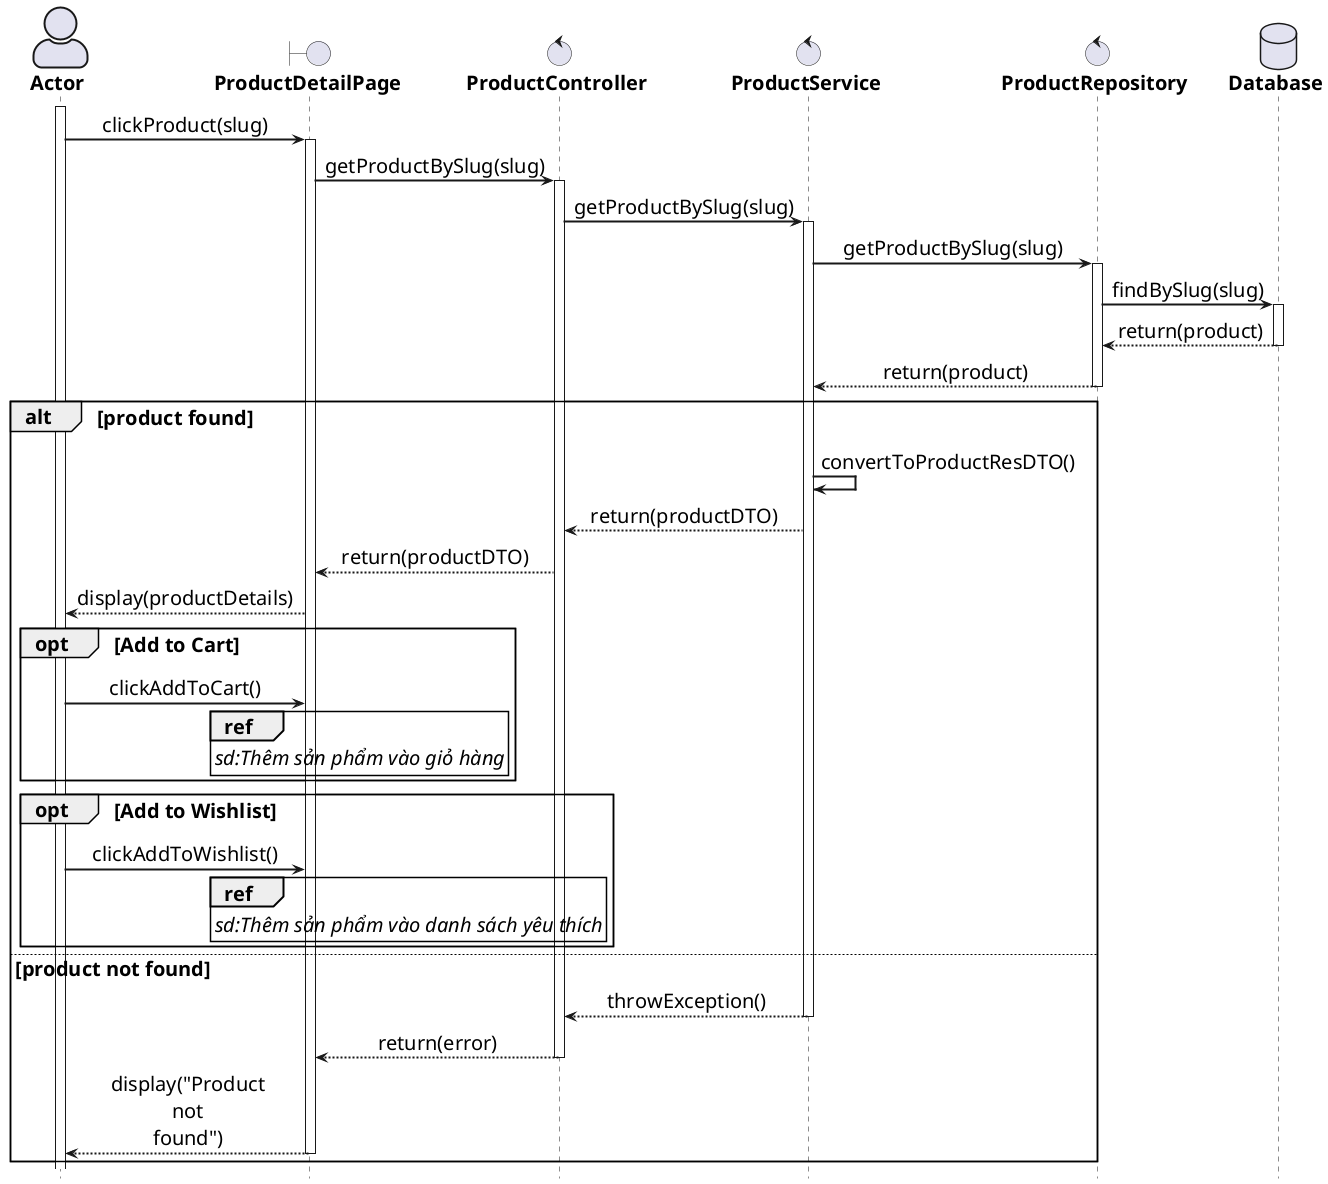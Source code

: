 @startuml

' General configuration
skinparam defaultFontSize 20
skinparam maxMessageSize 60
skinparam sequenceMessageAlign center

' Actor style configuration
skinparam actorStyle awesome

' Arrow and border thickness configuration
skinparam {
    ArrowThickness 2
    ParticipantBorderThickness 2
    ActorBorderThickness 2
    LifeLineBorderThickness 2
    ActivationBorderThickness 2
}

' Life line color configuration
skinparam LifeLineBorderColor black

' Font style configuration for components
skinparam {
    actorFontStyle bold
    boundaryFontStyle bold
    controlFontStyle bold
    entityFontStyle bold
    databaseFontStyle bold
}

' Define components
actor "Actor" as actor
boundary "ProductDetailPage" as detailPage
control "ProductController" as controller
control "ProductService" as service
control "ProductRepository" as repo
database "Database" as db

' Start processing flow
activate actor
actor -> detailPage: clickProduct(slug)
activate detailPage


detailPage -> controller: getProductBySlug(slug)
activate controller

controller -> service: getProductBySlug(slug)
activate service

service -> repo: getProductBySlug(slug)
activate repo
repo -> db: findBySlug(slug)
activate db
db --> repo: return(product)
deactivate db
repo --> service: return(product)
deactivate repo

alt product found
    service -> service: convertToProductResDTO()
    service --> controller: return(productDTO)
    controller --> detailPage: return(productDTO)
    detailPage --> actor: display(productDetails)
    opt Add to Cart
        actor -> detailPage: clickAddToCart()
        ref over detailPage
            //sd:Thêm sản phẩm vào giỏ hàng//
        end ref
    end opt
    opt Add to Wishlist
        actor -> detailPage: clickAddToWishlist()
        ref over detailPage
            //sd:Thêm sản phẩm vào danh sách yêu thích//
        end ref
    end opt
else product not found
    service --> controller: throwException()
    deactivate service
    controller --> detailPage: return(error)
    deactivate controller
    detailPage --> actor: display("Product not found")
    deactivate detailPage
end

deactivate service
deactivate controller
deactivate detailPage

hide footbox
@enduml
